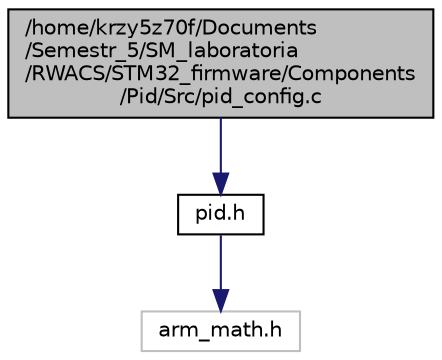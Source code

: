 digraph "/home/krzy5z70f/Documents/Semestr_5/SM_laboratoria/RWACS/STM32_firmware/Components/Pid/Src/pid_config.c"
{
 // LATEX_PDF_SIZE
  edge [fontname="Helvetica",fontsize="10",labelfontname="Helvetica",labelfontsize="10"];
  node [fontname="Helvetica",fontsize="10",shape=record];
  Node1 [label="/home/krzy5z70f/Documents\l/Semestr_5/SM_laboratoria\l/RWACS/STM32_firmware/Components\l/Pid/Src/pid_config.c",height=0.2,width=0.4,color="black", fillcolor="grey75", style="filled", fontcolor="black",tooltip=": Pid controller configuration source code file"];
  Node1 -> Node2 [color="midnightblue",fontsize="10",style="solid",fontname="Helvetica"];
  Node2 [label="pid.h",height=0.2,width=0.4,color="black", fillcolor="white", style="filled",URL="$pid_8h.html",tooltip=": Pid controller configuration header file"];
  Node2 -> Node3 [color="midnightblue",fontsize="10",style="solid",fontname="Helvetica"];
  Node3 [label="arm_math.h",height=0.2,width=0.4,color="grey75", fillcolor="white", style="filled",tooltip=" "];
}
